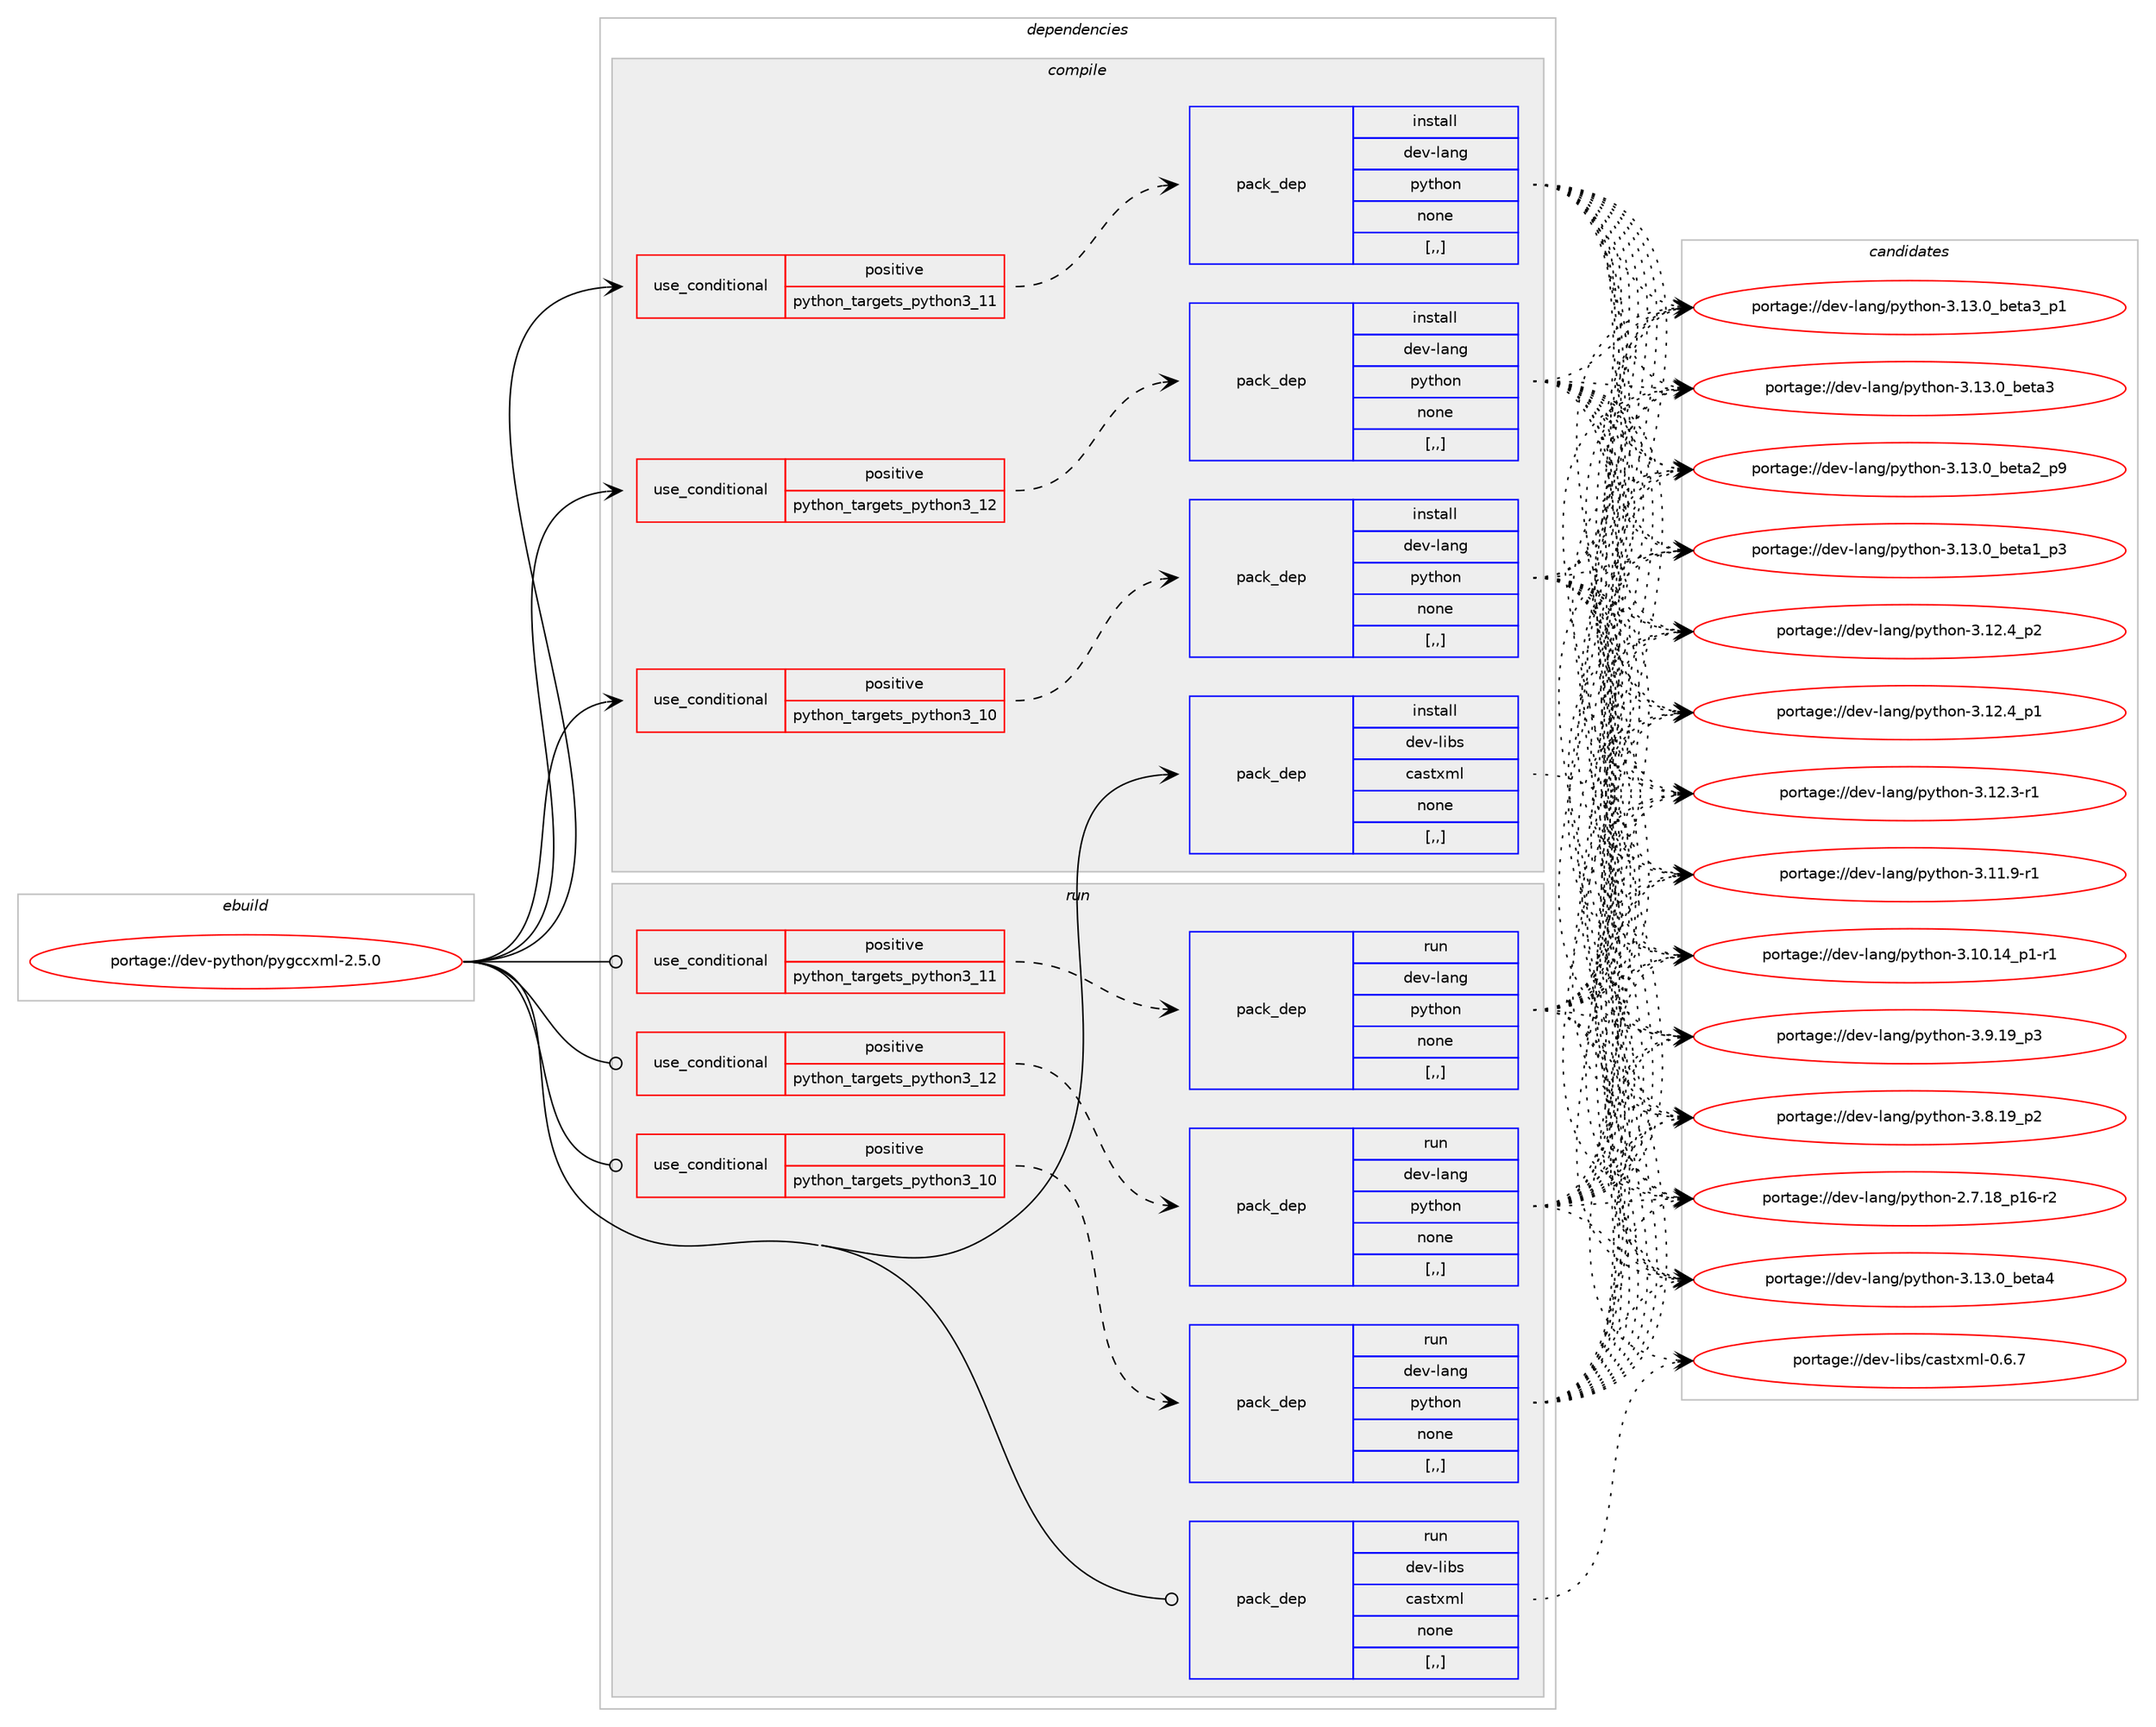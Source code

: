 digraph prolog {

# *************
# Graph options
# *************

newrank=true;
concentrate=true;
compound=true;
graph [rankdir=LR,fontname=Helvetica,fontsize=10,ranksep=1.5];#, ranksep=2.5, nodesep=0.2];
edge  [arrowhead=vee];
node  [fontname=Helvetica,fontsize=10];

# **********
# The ebuild
# **********

subgraph cluster_leftcol {
color=gray;
label=<<i>ebuild</i>>;
id [label="portage://dev-python/pygccxml-2.5.0", color=red, width=4, href="../dev-python/pygccxml-2.5.0.svg"];
}

# ****************
# The dependencies
# ****************

subgraph cluster_midcol {
color=gray;
label=<<i>dependencies</i>>;
subgraph cluster_compile {
fillcolor="#eeeeee";
style=filled;
label=<<i>compile</i>>;
subgraph cond36980 {
dependency156856 [label=<<TABLE BORDER="0" CELLBORDER="1" CELLSPACING="0" CELLPADDING="4"><TR><TD ROWSPAN="3" CELLPADDING="10">use_conditional</TD></TR><TR><TD>positive</TD></TR><TR><TD>python_targets_python3_10</TD></TR></TABLE>>, shape=none, color=red];
subgraph pack118625 {
dependency156857 [label=<<TABLE BORDER="0" CELLBORDER="1" CELLSPACING="0" CELLPADDING="4" WIDTH="220"><TR><TD ROWSPAN="6" CELLPADDING="30">pack_dep</TD></TR><TR><TD WIDTH="110">install</TD></TR><TR><TD>dev-lang</TD></TR><TR><TD>python</TD></TR><TR><TD>none</TD></TR><TR><TD>[,,]</TD></TR></TABLE>>, shape=none, color=blue];
}
dependency156856:e -> dependency156857:w [weight=20,style="dashed",arrowhead="vee"];
}
id:e -> dependency156856:w [weight=20,style="solid",arrowhead="vee"];
subgraph cond36981 {
dependency156858 [label=<<TABLE BORDER="0" CELLBORDER="1" CELLSPACING="0" CELLPADDING="4"><TR><TD ROWSPAN="3" CELLPADDING="10">use_conditional</TD></TR><TR><TD>positive</TD></TR><TR><TD>python_targets_python3_11</TD></TR></TABLE>>, shape=none, color=red];
subgraph pack118626 {
dependency156859 [label=<<TABLE BORDER="0" CELLBORDER="1" CELLSPACING="0" CELLPADDING="4" WIDTH="220"><TR><TD ROWSPAN="6" CELLPADDING="30">pack_dep</TD></TR><TR><TD WIDTH="110">install</TD></TR><TR><TD>dev-lang</TD></TR><TR><TD>python</TD></TR><TR><TD>none</TD></TR><TR><TD>[,,]</TD></TR></TABLE>>, shape=none, color=blue];
}
dependency156858:e -> dependency156859:w [weight=20,style="dashed",arrowhead="vee"];
}
id:e -> dependency156858:w [weight=20,style="solid",arrowhead="vee"];
subgraph cond36982 {
dependency156860 [label=<<TABLE BORDER="0" CELLBORDER="1" CELLSPACING="0" CELLPADDING="4"><TR><TD ROWSPAN="3" CELLPADDING="10">use_conditional</TD></TR><TR><TD>positive</TD></TR><TR><TD>python_targets_python3_12</TD></TR></TABLE>>, shape=none, color=red];
subgraph pack118627 {
dependency156861 [label=<<TABLE BORDER="0" CELLBORDER="1" CELLSPACING="0" CELLPADDING="4" WIDTH="220"><TR><TD ROWSPAN="6" CELLPADDING="30">pack_dep</TD></TR><TR><TD WIDTH="110">install</TD></TR><TR><TD>dev-lang</TD></TR><TR><TD>python</TD></TR><TR><TD>none</TD></TR><TR><TD>[,,]</TD></TR></TABLE>>, shape=none, color=blue];
}
dependency156860:e -> dependency156861:w [weight=20,style="dashed",arrowhead="vee"];
}
id:e -> dependency156860:w [weight=20,style="solid",arrowhead="vee"];
subgraph pack118628 {
dependency156862 [label=<<TABLE BORDER="0" CELLBORDER="1" CELLSPACING="0" CELLPADDING="4" WIDTH="220"><TR><TD ROWSPAN="6" CELLPADDING="30">pack_dep</TD></TR><TR><TD WIDTH="110">install</TD></TR><TR><TD>dev-libs</TD></TR><TR><TD>castxml</TD></TR><TR><TD>none</TD></TR><TR><TD>[,,]</TD></TR></TABLE>>, shape=none, color=blue];
}
id:e -> dependency156862:w [weight=20,style="solid",arrowhead="vee"];
}
subgraph cluster_compileandrun {
fillcolor="#eeeeee";
style=filled;
label=<<i>compile and run</i>>;
}
subgraph cluster_run {
fillcolor="#eeeeee";
style=filled;
label=<<i>run</i>>;
subgraph cond36983 {
dependency156863 [label=<<TABLE BORDER="0" CELLBORDER="1" CELLSPACING="0" CELLPADDING="4"><TR><TD ROWSPAN="3" CELLPADDING="10">use_conditional</TD></TR><TR><TD>positive</TD></TR><TR><TD>python_targets_python3_10</TD></TR></TABLE>>, shape=none, color=red];
subgraph pack118629 {
dependency156864 [label=<<TABLE BORDER="0" CELLBORDER="1" CELLSPACING="0" CELLPADDING="4" WIDTH="220"><TR><TD ROWSPAN="6" CELLPADDING="30">pack_dep</TD></TR><TR><TD WIDTH="110">run</TD></TR><TR><TD>dev-lang</TD></TR><TR><TD>python</TD></TR><TR><TD>none</TD></TR><TR><TD>[,,]</TD></TR></TABLE>>, shape=none, color=blue];
}
dependency156863:e -> dependency156864:w [weight=20,style="dashed",arrowhead="vee"];
}
id:e -> dependency156863:w [weight=20,style="solid",arrowhead="odot"];
subgraph cond36984 {
dependency156865 [label=<<TABLE BORDER="0" CELLBORDER="1" CELLSPACING="0" CELLPADDING="4"><TR><TD ROWSPAN="3" CELLPADDING="10">use_conditional</TD></TR><TR><TD>positive</TD></TR><TR><TD>python_targets_python3_11</TD></TR></TABLE>>, shape=none, color=red];
subgraph pack118630 {
dependency156866 [label=<<TABLE BORDER="0" CELLBORDER="1" CELLSPACING="0" CELLPADDING="4" WIDTH="220"><TR><TD ROWSPAN="6" CELLPADDING="30">pack_dep</TD></TR><TR><TD WIDTH="110">run</TD></TR><TR><TD>dev-lang</TD></TR><TR><TD>python</TD></TR><TR><TD>none</TD></TR><TR><TD>[,,]</TD></TR></TABLE>>, shape=none, color=blue];
}
dependency156865:e -> dependency156866:w [weight=20,style="dashed",arrowhead="vee"];
}
id:e -> dependency156865:w [weight=20,style="solid",arrowhead="odot"];
subgraph cond36985 {
dependency156867 [label=<<TABLE BORDER="0" CELLBORDER="1" CELLSPACING="0" CELLPADDING="4"><TR><TD ROWSPAN="3" CELLPADDING="10">use_conditional</TD></TR><TR><TD>positive</TD></TR><TR><TD>python_targets_python3_12</TD></TR></TABLE>>, shape=none, color=red];
subgraph pack118631 {
dependency156868 [label=<<TABLE BORDER="0" CELLBORDER="1" CELLSPACING="0" CELLPADDING="4" WIDTH="220"><TR><TD ROWSPAN="6" CELLPADDING="30">pack_dep</TD></TR><TR><TD WIDTH="110">run</TD></TR><TR><TD>dev-lang</TD></TR><TR><TD>python</TD></TR><TR><TD>none</TD></TR><TR><TD>[,,]</TD></TR></TABLE>>, shape=none, color=blue];
}
dependency156867:e -> dependency156868:w [weight=20,style="dashed",arrowhead="vee"];
}
id:e -> dependency156867:w [weight=20,style="solid",arrowhead="odot"];
subgraph pack118632 {
dependency156869 [label=<<TABLE BORDER="0" CELLBORDER="1" CELLSPACING="0" CELLPADDING="4" WIDTH="220"><TR><TD ROWSPAN="6" CELLPADDING="30">pack_dep</TD></TR><TR><TD WIDTH="110">run</TD></TR><TR><TD>dev-libs</TD></TR><TR><TD>castxml</TD></TR><TR><TD>none</TD></TR><TR><TD>[,,]</TD></TR></TABLE>>, shape=none, color=blue];
}
id:e -> dependency156869:w [weight=20,style="solid",arrowhead="odot"];
}
}

# **************
# The candidates
# **************

subgraph cluster_choices {
rank=same;
color=gray;
label=<<i>candidates</i>>;

subgraph choice118625 {
color=black;
nodesep=1;
choice1001011184510897110103471121211161041111104551464951464895981011169752 [label="portage://dev-lang/python-3.13.0_beta4", color=red, width=4,href="../dev-lang/python-3.13.0_beta4.svg"];
choice10010111845108971101034711212111610411111045514649514648959810111697519511249 [label="portage://dev-lang/python-3.13.0_beta3_p1", color=red, width=4,href="../dev-lang/python-3.13.0_beta3_p1.svg"];
choice1001011184510897110103471121211161041111104551464951464895981011169751 [label="portage://dev-lang/python-3.13.0_beta3", color=red, width=4,href="../dev-lang/python-3.13.0_beta3.svg"];
choice10010111845108971101034711212111610411111045514649514648959810111697509511257 [label="portage://dev-lang/python-3.13.0_beta2_p9", color=red, width=4,href="../dev-lang/python-3.13.0_beta2_p9.svg"];
choice10010111845108971101034711212111610411111045514649514648959810111697499511251 [label="portage://dev-lang/python-3.13.0_beta1_p3", color=red, width=4,href="../dev-lang/python-3.13.0_beta1_p3.svg"];
choice100101118451089711010347112121116104111110455146495046529511250 [label="portage://dev-lang/python-3.12.4_p2", color=red, width=4,href="../dev-lang/python-3.12.4_p2.svg"];
choice100101118451089711010347112121116104111110455146495046529511249 [label="portage://dev-lang/python-3.12.4_p1", color=red, width=4,href="../dev-lang/python-3.12.4_p1.svg"];
choice100101118451089711010347112121116104111110455146495046514511449 [label="portage://dev-lang/python-3.12.3-r1", color=red, width=4,href="../dev-lang/python-3.12.3-r1.svg"];
choice100101118451089711010347112121116104111110455146494946574511449 [label="portage://dev-lang/python-3.11.9-r1", color=red, width=4,href="../dev-lang/python-3.11.9-r1.svg"];
choice100101118451089711010347112121116104111110455146494846495295112494511449 [label="portage://dev-lang/python-3.10.14_p1-r1", color=red, width=4,href="../dev-lang/python-3.10.14_p1-r1.svg"];
choice100101118451089711010347112121116104111110455146574649579511251 [label="portage://dev-lang/python-3.9.19_p3", color=red, width=4,href="../dev-lang/python-3.9.19_p3.svg"];
choice100101118451089711010347112121116104111110455146564649579511250 [label="portage://dev-lang/python-3.8.19_p2", color=red, width=4,href="../dev-lang/python-3.8.19_p2.svg"];
choice100101118451089711010347112121116104111110455046554649569511249544511450 [label="portage://dev-lang/python-2.7.18_p16-r2", color=red, width=4,href="../dev-lang/python-2.7.18_p16-r2.svg"];
dependency156857:e -> choice1001011184510897110103471121211161041111104551464951464895981011169752:w [style=dotted,weight="100"];
dependency156857:e -> choice10010111845108971101034711212111610411111045514649514648959810111697519511249:w [style=dotted,weight="100"];
dependency156857:e -> choice1001011184510897110103471121211161041111104551464951464895981011169751:w [style=dotted,weight="100"];
dependency156857:e -> choice10010111845108971101034711212111610411111045514649514648959810111697509511257:w [style=dotted,weight="100"];
dependency156857:e -> choice10010111845108971101034711212111610411111045514649514648959810111697499511251:w [style=dotted,weight="100"];
dependency156857:e -> choice100101118451089711010347112121116104111110455146495046529511250:w [style=dotted,weight="100"];
dependency156857:e -> choice100101118451089711010347112121116104111110455146495046529511249:w [style=dotted,weight="100"];
dependency156857:e -> choice100101118451089711010347112121116104111110455146495046514511449:w [style=dotted,weight="100"];
dependency156857:e -> choice100101118451089711010347112121116104111110455146494946574511449:w [style=dotted,weight="100"];
dependency156857:e -> choice100101118451089711010347112121116104111110455146494846495295112494511449:w [style=dotted,weight="100"];
dependency156857:e -> choice100101118451089711010347112121116104111110455146574649579511251:w [style=dotted,weight="100"];
dependency156857:e -> choice100101118451089711010347112121116104111110455146564649579511250:w [style=dotted,weight="100"];
dependency156857:e -> choice100101118451089711010347112121116104111110455046554649569511249544511450:w [style=dotted,weight="100"];
}
subgraph choice118626 {
color=black;
nodesep=1;
choice1001011184510897110103471121211161041111104551464951464895981011169752 [label="portage://dev-lang/python-3.13.0_beta4", color=red, width=4,href="../dev-lang/python-3.13.0_beta4.svg"];
choice10010111845108971101034711212111610411111045514649514648959810111697519511249 [label="portage://dev-lang/python-3.13.0_beta3_p1", color=red, width=4,href="../dev-lang/python-3.13.0_beta3_p1.svg"];
choice1001011184510897110103471121211161041111104551464951464895981011169751 [label="portage://dev-lang/python-3.13.0_beta3", color=red, width=4,href="../dev-lang/python-3.13.0_beta3.svg"];
choice10010111845108971101034711212111610411111045514649514648959810111697509511257 [label="portage://dev-lang/python-3.13.0_beta2_p9", color=red, width=4,href="../dev-lang/python-3.13.0_beta2_p9.svg"];
choice10010111845108971101034711212111610411111045514649514648959810111697499511251 [label="portage://dev-lang/python-3.13.0_beta1_p3", color=red, width=4,href="../dev-lang/python-3.13.0_beta1_p3.svg"];
choice100101118451089711010347112121116104111110455146495046529511250 [label="portage://dev-lang/python-3.12.4_p2", color=red, width=4,href="../dev-lang/python-3.12.4_p2.svg"];
choice100101118451089711010347112121116104111110455146495046529511249 [label="portage://dev-lang/python-3.12.4_p1", color=red, width=4,href="../dev-lang/python-3.12.4_p1.svg"];
choice100101118451089711010347112121116104111110455146495046514511449 [label="portage://dev-lang/python-3.12.3-r1", color=red, width=4,href="../dev-lang/python-3.12.3-r1.svg"];
choice100101118451089711010347112121116104111110455146494946574511449 [label="portage://dev-lang/python-3.11.9-r1", color=red, width=4,href="../dev-lang/python-3.11.9-r1.svg"];
choice100101118451089711010347112121116104111110455146494846495295112494511449 [label="portage://dev-lang/python-3.10.14_p1-r1", color=red, width=4,href="../dev-lang/python-3.10.14_p1-r1.svg"];
choice100101118451089711010347112121116104111110455146574649579511251 [label="portage://dev-lang/python-3.9.19_p3", color=red, width=4,href="../dev-lang/python-3.9.19_p3.svg"];
choice100101118451089711010347112121116104111110455146564649579511250 [label="portage://dev-lang/python-3.8.19_p2", color=red, width=4,href="../dev-lang/python-3.8.19_p2.svg"];
choice100101118451089711010347112121116104111110455046554649569511249544511450 [label="portage://dev-lang/python-2.7.18_p16-r2", color=red, width=4,href="../dev-lang/python-2.7.18_p16-r2.svg"];
dependency156859:e -> choice1001011184510897110103471121211161041111104551464951464895981011169752:w [style=dotted,weight="100"];
dependency156859:e -> choice10010111845108971101034711212111610411111045514649514648959810111697519511249:w [style=dotted,weight="100"];
dependency156859:e -> choice1001011184510897110103471121211161041111104551464951464895981011169751:w [style=dotted,weight="100"];
dependency156859:e -> choice10010111845108971101034711212111610411111045514649514648959810111697509511257:w [style=dotted,weight="100"];
dependency156859:e -> choice10010111845108971101034711212111610411111045514649514648959810111697499511251:w [style=dotted,weight="100"];
dependency156859:e -> choice100101118451089711010347112121116104111110455146495046529511250:w [style=dotted,weight="100"];
dependency156859:e -> choice100101118451089711010347112121116104111110455146495046529511249:w [style=dotted,weight="100"];
dependency156859:e -> choice100101118451089711010347112121116104111110455146495046514511449:w [style=dotted,weight="100"];
dependency156859:e -> choice100101118451089711010347112121116104111110455146494946574511449:w [style=dotted,weight="100"];
dependency156859:e -> choice100101118451089711010347112121116104111110455146494846495295112494511449:w [style=dotted,weight="100"];
dependency156859:e -> choice100101118451089711010347112121116104111110455146574649579511251:w [style=dotted,weight="100"];
dependency156859:e -> choice100101118451089711010347112121116104111110455146564649579511250:w [style=dotted,weight="100"];
dependency156859:e -> choice100101118451089711010347112121116104111110455046554649569511249544511450:w [style=dotted,weight="100"];
}
subgraph choice118627 {
color=black;
nodesep=1;
choice1001011184510897110103471121211161041111104551464951464895981011169752 [label="portage://dev-lang/python-3.13.0_beta4", color=red, width=4,href="../dev-lang/python-3.13.0_beta4.svg"];
choice10010111845108971101034711212111610411111045514649514648959810111697519511249 [label="portage://dev-lang/python-3.13.0_beta3_p1", color=red, width=4,href="../dev-lang/python-3.13.0_beta3_p1.svg"];
choice1001011184510897110103471121211161041111104551464951464895981011169751 [label="portage://dev-lang/python-3.13.0_beta3", color=red, width=4,href="../dev-lang/python-3.13.0_beta3.svg"];
choice10010111845108971101034711212111610411111045514649514648959810111697509511257 [label="portage://dev-lang/python-3.13.0_beta2_p9", color=red, width=4,href="../dev-lang/python-3.13.0_beta2_p9.svg"];
choice10010111845108971101034711212111610411111045514649514648959810111697499511251 [label="portage://dev-lang/python-3.13.0_beta1_p3", color=red, width=4,href="../dev-lang/python-3.13.0_beta1_p3.svg"];
choice100101118451089711010347112121116104111110455146495046529511250 [label="portage://dev-lang/python-3.12.4_p2", color=red, width=4,href="../dev-lang/python-3.12.4_p2.svg"];
choice100101118451089711010347112121116104111110455146495046529511249 [label="portage://dev-lang/python-3.12.4_p1", color=red, width=4,href="../dev-lang/python-3.12.4_p1.svg"];
choice100101118451089711010347112121116104111110455146495046514511449 [label="portage://dev-lang/python-3.12.3-r1", color=red, width=4,href="../dev-lang/python-3.12.3-r1.svg"];
choice100101118451089711010347112121116104111110455146494946574511449 [label="portage://dev-lang/python-3.11.9-r1", color=red, width=4,href="../dev-lang/python-3.11.9-r1.svg"];
choice100101118451089711010347112121116104111110455146494846495295112494511449 [label="portage://dev-lang/python-3.10.14_p1-r1", color=red, width=4,href="../dev-lang/python-3.10.14_p1-r1.svg"];
choice100101118451089711010347112121116104111110455146574649579511251 [label="portage://dev-lang/python-3.9.19_p3", color=red, width=4,href="../dev-lang/python-3.9.19_p3.svg"];
choice100101118451089711010347112121116104111110455146564649579511250 [label="portage://dev-lang/python-3.8.19_p2", color=red, width=4,href="../dev-lang/python-3.8.19_p2.svg"];
choice100101118451089711010347112121116104111110455046554649569511249544511450 [label="portage://dev-lang/python-2.7.18_p16-r2", color=red, width=4,href="../dev-lang/python-2.7.18_p16-r2.svg"];
dependency156861:e -> choice1001011184510897110103471121211161041111104551464951464895981011169752:w [style=dotted,weight="100"];
dependency156861:e -> choice10010111845108971101034711212111610411111045514649514648959810111697519511249:w [style=dotted,weight="100"];
dependency156861:e -> choice1001011184510897110103471121211161041111104551464951464895981011169751:w [style=dotted,weight="100"];
dependency156861:e -> choice10010111845108971101034711212111610411111045514649514648959810111697509511257:w [style=dotted,weight="100"];
dependency156861:e -> choice10010111845108971101034711212111610411111045514649514648959810111697499511251:w [style=dotted,weight="100"];
dependency156861:e -> choice100101118451089711010347112121116104111110455146495046529511250:w [style=dotted,weight="100"];
dependency156861:e -> choice100101118451089711010347112121116104111110455146495046529511249:w [style=dotted,weight="100"];
dependency156861:e -> choice100101118451089711010347112121116104111110455146495046514511449:w [style=dotted,weight="100"];
dependency156861:e -> choice100101118451089711010347112121116104111110455146494946574511449:w [style=dotted,weight="100"];
dependency156861:e -> choice100101118451089711010347112121116104111110455146494846495295112494511449:w [style=dotted,weight="100"];
dependency156861:e -> choice100101118451089711010347112121116104111110455146574649579511251:w [style=dotted,weight="100"];
dependency156861:e -> choice100101118451089711010347112121116104111110455146564649579511250:w [style=dotted,weight="100"];
dependency156861:e -> choice100101118451089711010347112121116104111110455046554649569511249544511450:w [style=dotted,weight="100"];
}
subgraph choice118628 {
color=black;
nodesep=1;
choice1001011184510810598115479997115116120109108454846544655 [label="portage://dev-libs/castxml-0.6.7", color=red, width=4,href="../dev-libs/castxml-0.6.7.svg"];
dependency156862:e -> choice1001011184510810598115479997115116120109108454846544655:w [style=dotted,weight="100"];
}
subgraph choice118629 {
color=black;
nodesep=1;
choice1001011184510897110103471121211161041111104551464951464895981011169752 [label="portage://dev-lang/python-3.13.0_beta4", color=red, width=4,href="../dev-lang/python-3.13.0_beta4.svg"];
choice10010111845108971101034711212111610411111045514649514648959810111697519511249 [label="portage://dev-lang/python-3.13.0_beta3_p1", color=red, width=4,href="../dev-lang/python-3.13.0_beta3_p1.svg"];
choice1001011184510897110103471121211161041111104551464951464895981011169751 [label="portage://dev-lang/python-3.13.0_beta3", color=red, width=4,href="../dev-lang/python-3.13.0_beta3.svg"];
choice10010111845108971101034711212111610411111045514649514648959810111697509511257 [label="portage://dev-lang/python-3.13.0_beta2_p9", color=red, width=4,href="../dev-lang/python-3.13.0_beta2_p9.svg"];
choice10010111845108971101034711212111610411111045514649514648959810111697499511251 [label="portage://dev-lang/python-3.13.0_beta1_p3", color=red, width=4,href="../dev-lang/python-3.13.0_beta1_p3.svg"];
choice100101118451089711010347112121116104111110455146495046529511250 [label="portage://dev-lang/python-3.12.4_p2", color=red, width=4,href="../dev-lang/python-3.12.4_p2.svg"];
choice100101118451089711010347112121116104111110455146495046529511249 [label="portage://dev-lang/python-3.12.4_p1", color=red, width=4,href="../dev-lang/python-3.12.4_p1.svg"];
choice100101118451089711010347112121116104111110455146495046514511449 [label="portage://dev-lang/python-3.12.3-r1", color=red, width=4,href="../dev-lang/python-3.12.3-r1.svg"];
choice100101118451089711010347112121116104111110455146494946574511449 [label="portage://dev-lang/python-3.11.9-r1", color=red, width=4,href="../dev-lang/python-3.11.9-r1.svg"];
choice100101118451089711010347112121116104111110455146494846495295112494511449 [label="portage://dev-lang/python-3.10.14_p1-r1", color=red, width=4,href="../dev-lang/python-3.10.14_p1-r1.svg"];
choice100101118451089711010347112121116104111110455146574649579511251 [label="portage://dev-lang/python-3.9.19_p3", color=red, width=4,href="../dev-lang/python-3.9.19_p3.svg"];
choice100101118451089711010347112121116104111110455146564649579511250 [label="portage://dev-lang/python-3.8.19_p2", color=red, width=4,href="../dev-lang/python-3.8.19_p2.svg"];
choice100101118451089711010347112121116104111110455046554649569511249544511450 [label="portage://dev-lang/python-2.7.18_p16-r2", color=red, width=4,href="../dev-lang/python-2.7.18_p16-r2.svg"];
dependency156864:e -> choice1001011184510897110103471121211161041111104551464951464895981011169752:w [style=dotted,weight="100"];
dependency156864:e -> choice10010111845108971101034711212111610411111045514649514648959810111697519511249:w [style=dotted,weight="100"];
dependency156864:e -> choice1001011184510897110103471121211161041111104551464951464895981011169751:w [style=dotted,weight="100"];
dependency156864:e -> choice10010111845108971101034711212111610411111045514649514648959810111697509511257:w [style=dotted,weight="100"];
dependency156864:e -> choice10010111845108971101034711212111610411111045514649514648959810111697499511251:w [style=dotted,weight="100"];
dependency156864:e -> choice100101118451089711010347112121116104111110455146495046529511250:w [style=dotted,weight="100"];
dependency156864:e -> choice100101118451089711010347112121116104111110455146495046529511249:w [style=dotted,weight="100"];
dependency156864:e -> choice100101118451089711010347112121116104111110455146495046514511449:w [style=dotted,weight="100"];
dependency156864:e -> choice100101118451089711010347112121116104111110455146494946574511449:w [style=dotted,weight="100"];
dependency156864:e -> choice100101118451089711010347112121116104111110455146494846495295112494511449:w [style=dotted,weight="100"];
dependency156864:e -> choice100101118451089711010347112121116104111110455146574649579511251:w [style=dotted,weight="100"];
dependency156864:e -> choice100101118451089711010347112121116104111110455146564649579511250:w [style=dotted,weight="100"];
dependency156864:e -> choice100101118451089711010347112121116104111110455046554649569511249544511450:w [style=dotted,weight="100"];
}
subgraph choice118630 {
color=black;
nodesep=1;
choice1001011184510897110103471121211161041111104551464951464895981011169752 [label="portage://dev-lang/python-3.13.0_beta4", color=red, width=4,href="../dev-lang/python-3.13.0_beta4.svg"];
choice10010111845108971101034711212111610411111045514649514648959810111697519511249 [label="portage://dev-lang/python-3.13.0_beta3_p1", color=red, width=4,href="../dev-lang/python-3.13.0_beta3_p1.svg"];
choice1001011184510897110103471121211161041111104551464951464895981011169751 [label="portage://dev-lang/python-3.13.0_beta3", color=red, width=4,href="../dev-lang/python-3.13.0_beta3.svg"];
choice10010111845108971101034711212111610411111045514649514648959810111697509511257 [label="portage://dev-lang/python-3.13.0_beta2_p9", color=red, width=4,href="../dev-lang/python-3.13.0_beta2_p9.svg"];
choice10010111845108971101034711212111610411111045514649514648959810111697499511251 [label="portage://dev-lang/python-3.13.0_beta1_p3", color=red, width=4,href="../dev-lang/python-3.13.0_beta1_p3.svg"];
choice100101118451089711010347112121116104111110455146495046529511250 [label="portage://dev-lang/python-3.12.4_p2", color=red, width=4,href="../dev-lang/python-3.12.4_p2.svg"];
choice100101118451089711010347112121116104111110455146495046529511249 [label="portage://dev-lang/python-3.12.4_p1", color=red, width=4,href="../dev-lang/python-3.12.4_p1.svg"];
choice100101118451089711010347112121116104111110455146495046514511449 [label="portage://dev-lang/python-3.12.3-r1", color=red, width=4,href="../dev-lang/python-3.12.3-r1.svg"];
choice100101118451089711010347112121116104111110455146494946574511449 [label="portage://dev-lang/python-3.11.9-r1", color=red, width=4,href="../dev-lang/python-3.11.9-r1.svg"];
choice100101118451089711010347112121116104111110455146494846495295112494511449 [label="portage://dev-lang/python-3.10.14_p1-r1", color=red, width=4,href="../dev-lang/python-3.10.14_p1-r1.svg"];
choice100101118451089711010347112121116104111110455146574649579511251 [label="portage://dev-lang/python-3.9.19_p3", color=red, width=4,href="../dev-lang/python-3.9.19_p3.svg"];
choice100101118451089711010347112121116104111110455146564649579511250 [label="portage://dev-lang/python-3.8.19_p2", color=red, width=4,href="../dev-lang/python-3.8.19_p2.svg"];
choice100101118451089711010347112121116104111110455046554649569511249544511450 [label="portage://dev-lang/python-2.7.18_p16-r2", color=red, width=4,href="../dev-lang/python-2.7.18_p16-r2.svg"];
dependency156866:e -> choice1001011184510897110103471121211161041111104551464951464895981011169752:w [style=dotted,weight="100"];
dependency156866:e -> choice10010111845108971101034711212111610411111045514649514648959810111697519511249:w [style=dotted,weight="100"];
dependency156866:e -> choice1001011184510897110103471121211161041111104551464951464895981011169751:w [style=dotted,weight="100"];
dependency156866:e -> choice10010111845108971101034711212111610411111045514649514648959810111697509511257:w [style=dotted,weight="100"];
dependency156866:e -> choice10010111845108971101034711212111610411111045514649514648959810111697499511251:w [style=dotted,weight="100"];
dependency156866:e -> choice100101118451089711010347112121116104111110455146495046529511250:w [style=dotted,weight="100"];
dependency156866:e -> choice100101118451089711010347112121116104111110455146495046529511249:w [style=dotted,weight="100"];
dependency156866:e -> choice100101118451089711010347112121116104111110455146495046514511449:w [style=dotted,weight="100"];
dependency156866:e -> choice100101118451089711010347112121116104111110455146494946574511449:w [style=dotted,weight="100"];
dependency156866:e -> choice100101118451089711010347112121116104111110455146494846495295112494511449:w [style=dotted,weight="100"];
dependency156866:e -> choice100101118451089711010347112121116104111110455146574649579511251:w [style=dotted,weight="100"];
dependency156866:e -> choice100101118451089711010347112121116104111110455146564649579511250:w [style=dotted,weight="100"];
dependency156866:e -> choice100101118451089711010347112121116104111110455046554649569511249544511450:w [style=dotted,weight="100"];
}
subgraph choice118631 {
color=black;
nodesep=1;
choice1001011184510897110103471121211161041111104551464951464895981011169752 [label="portage://dev-lang/python-3.13.0_beta4", color=red, width=4,href="../dev-lang/python-3.13.0_beta4.svg"];
choice10010111845108971101034711212111610411111045514649514648959810111697519511249 [label="portage://dev-lang/python-3.13.0_beta3_p1", color=red, width=4,href="../dev-lang/python-3.13.0_beta3_p1.svg"];
choice1001011184510897110103471121211161041111104551464951464895981011169751 [label="portage://dev-lang/python-3.13.0_beta3", color=red, width=4,href="../dev-lang/python-3.13.0_beta3.svg"];
choice10010111845108971101034711212111610411111045514649514648959810111697509511257 [label="portage://dev-lang/python-3.13.0_beta2_p9", color=red, width=4,href="../dev-lang/python-3.13.0_beta2_p9.svg"];
choice10010111845108971101034711212111610411111045514649514648959810111697499511251 [label="portage://dev-lang/python-3.13.0_beta1_p3", color=red, width=4,href="../dev-lang/python-3.13.0_beta1_p3.svg"];
choice100101118451089711010347112121116104111110455146495046529511250 [label="portage://dev-lang/python-3.12.4_p2", color=red, width=4,href="../dev-lang/python-3.12.4_p2.svg"];
choice100101118451089711010347112121116104111110455146495046529511249 [label="portage://dev-lang/python-3.12.4_p1", color=red, width=4,href="../dev-lang/python-3.12.4_p1.svg"];
choice100101118451089711010347112121116104111110455146495046514511449 [label="portage://dev-lang/python-3.12.3-r1", color=red, width=4,href="../dev-lang/python-3.12.3-r1.svg"];
choice100101118451089711010347112121116104111110455146494946574511449 [label="portage://dev-lang/python-3.11.9-r1", color=red, width=4,href="../dev-lang/python-3.11.9-r1.svg"];
choice100101118451089711010347112121116104111110455146494846495295112494511449 [label="portage://dev-lang/python-3.10.14_p1-r1", color=red, width=4,href="../dev-lang/python-3.10.14_p1-r1.svg"];
choice100101118451089711010347112121116104111110455146574649579511251 [label="portage://dev-lang/python-3.9.19_p3", color=red, width=4,href="../dev-lang/python-3.9.19_p3.svg"];
choice100101118451089711010347112121116104111110455146564649579511250 [label="portage://dev-lang/python-3.8.19_p2", color=red, width=4,href="../dev-lang/python-3.8.19_p2.svg"];
choice100101118451089711010347112121116104111110455046554649569511249544511450 [label="portage://dev-lang/python-2.7.18_p16-r2", color=red, width=4,href="../dev-lang/python-2.7.18_p16-r2.svg"];
dependency156868:e -> choice1001011184510897110103471121211161041111104551464951464895981011169752:w [style=dotted,weight="100"];
dependency156868:e -> choice10010111845108971101034711212111610411111045514649514648959810111697519511249:w [style=dotted,weight="100"];
dependency156868:e -> choice1001011184510897110103471121211161041111104551464951464895981011169751:w [style=dotted,weight="100"];
dependency156868:e -> choice10010111845108971101034711212111610411111045514649514648959810111697509511257:w [style=dotted,weight="100"];
dependency156868:e -> choice10010111845108971101034711212111610411111045514649514648959810111697499511251:w [style=dotted,weight="100"];
dependency156868:e -> choice100101118451089711010347112121116104111110455146495046529511250:w [style=dotted,weight="100"];
dependency156868:e -> choice100101118451089711010347112121116104111110455146495046529511249:w [style=dotted,weight="100"];
dependency156868:e -> choice100101118451089711010347112121116104111110455146495046514511449:w [style=dotted,weight="100"];
dependency156868:e -> choice100101118451089711010347112121116104111110455146494946574511449:w [style=dotted,weight="100"];
dependency156868:e -> choice100101118451089711010347112121116104111110455146494846495295112494511449:w [style=dotted,weight="100"];
dependency156868:e -> choice100101118451089711010347112121116104111110455146574649579511251:w [style=dotted,weight="100"];
dependency156868:e -> choice100101118451089711010347112121116104111110455146564649579511250:w [style=dotted,weight="100"];
dependency156868:e -> choice100101118451089711010347112121116104111110455046554649569511249544511450:w [style=dotted,weight="100"];
}
subgraph choice118632 {
color=black;
nodesep=1;
choice1001011184510810598115479997115116120109108454846544655 [label="portage://dev-libs/castxml-0.6.7", color=red, width=4,href="../dev-libs/castxml-0.6.7.svg"];
dependency156869:e -> choice1001011184510810598115479997115116120109108454846544655:w [style=dotted,weight="100"];
}
}

}
